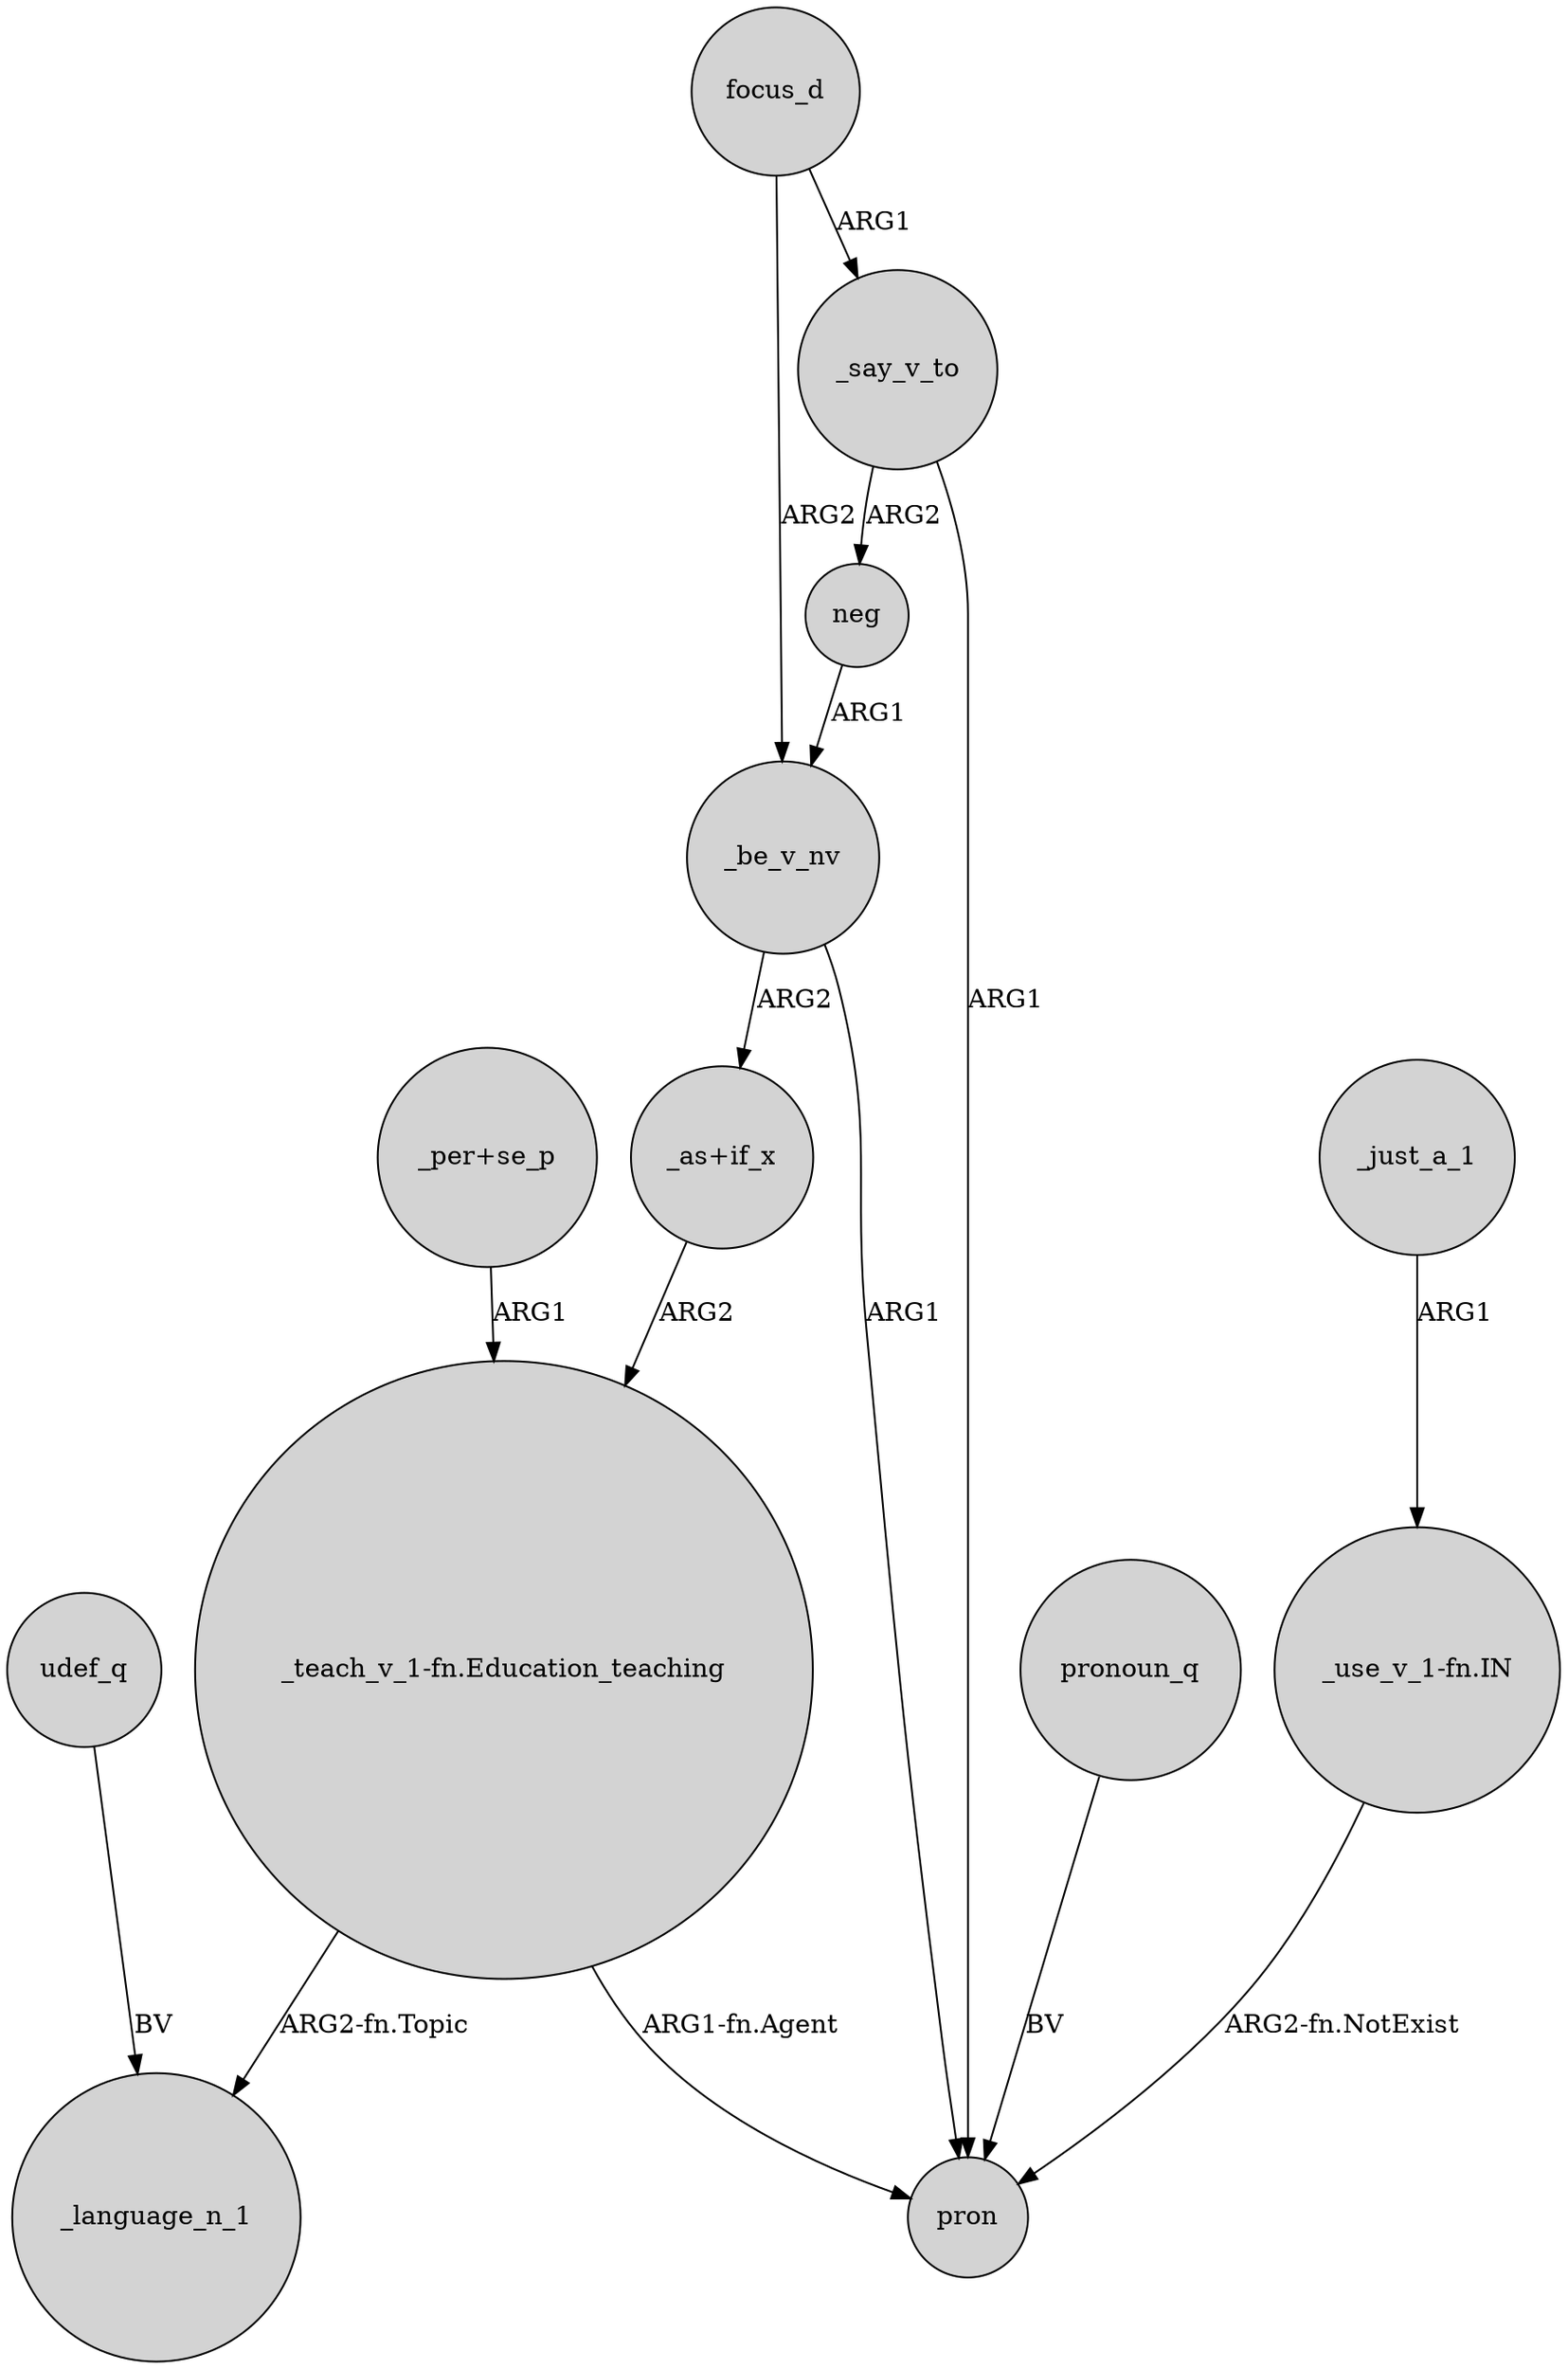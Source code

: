 digraph {
	node [shape=circle style=filled]
	"_use_v_1-fn.IN" -> pron [label="ARG2-fn.NotExist"]
	_just_a_1 -> "_use_v_1-fn.IN" [label=ARG1]
	_be_v_nv -> pron [label=ARG1]
	focus_d -> _say_v_to [label=ARG1]
	neg -> _be_v_nv [label=ARG1]
	"_per+se_p" -> "_teach_v_1-fn.Education_teaching" [label=ARG1]
	focus_d -> _be_v_nv [label=ARG2]
	_say_v_to -> pron [label=ARG1]
	udef_q -> _language_n_1 [label=BV]
	_say_v_to -> neg [label=ARG2]
	"_teach_v_1-fn.Education_teaching" -> _language_n_1 [label="ARG2-fn.Topic"]
	_be_v_nv -> "_as+if_x" [label=ARG2]
	"_as+if_x" -> "_teach_v_1-fn.Education_teaching" [label=ARG2]
	"_teach_v_1-fn.Education_teaching" -> pron [label="ARG1-fn.Agent"]
	pronoun_q -> pron [label=BV]
}
